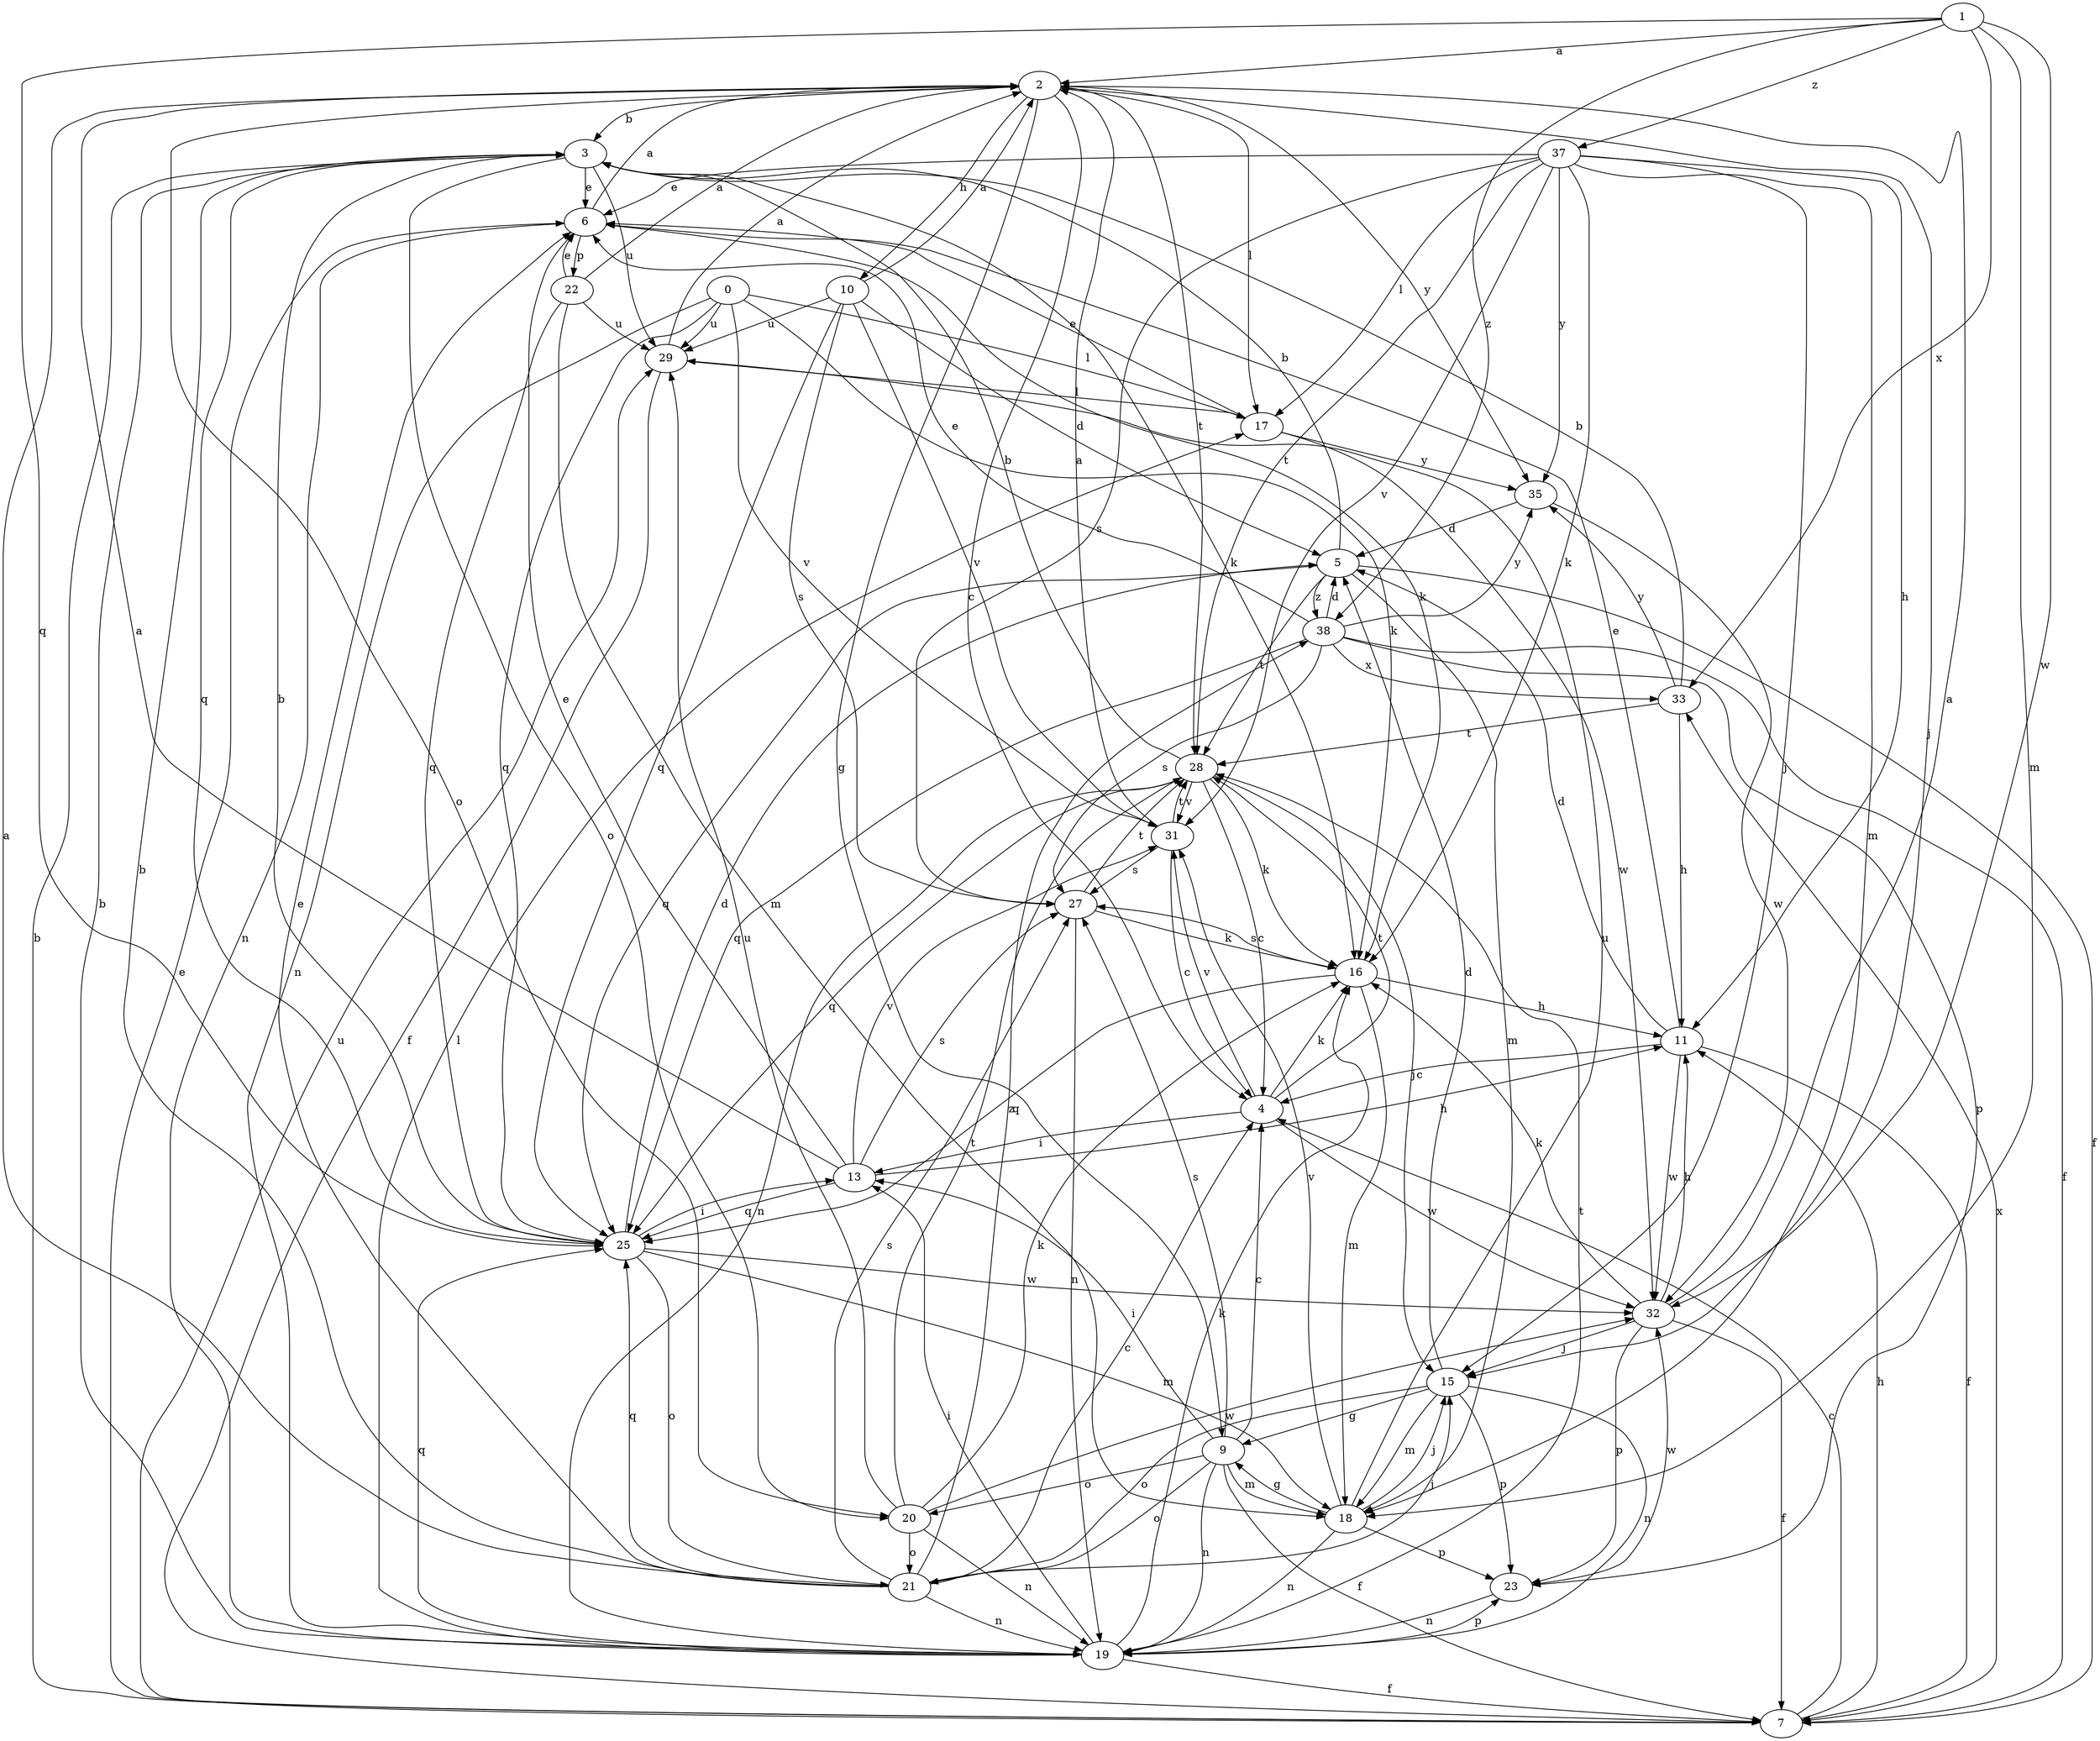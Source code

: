 strict digraph  {
1;
2;
3;
4;
5;
6;
7;
9;
10;
11;
13;
15;
16;
17;
18;
0;
19;
20;
21;
22;
23;
25;
27;
28;
29;
31;
32;
33;
35;
37;
38;
1 -> 2  [label=a];
1 -> 18  [label=m];
1 -> 25  [label=q];
1 -> 32  [label=w];
1 -> 33  [label=x];
1 -> 37  [label=z];
1 -> 38  [label=z];
2 -> 3  [label=b];
2 -> 4  [label=c];
2 -> 9  [label=g];
2 -> 10  [label=h];
2 -> 15  [label=j];
2 -> 17  [label=l];
2 -> 20  [label=o];
2 -> 28  [label=t];
2 -> 35  [label=y];
3 -> 6  [label=e];
3 -> 16  [label=k];
3 -> 20  [label=o];
3 -> 25  [label=q];
3 -> 29  [label=u];
4 -> 13  [label=i];
4 -> 16  [label=k];
4 -> 28  [label=t];
4 -> 31  [label=v];
4 -> 32  [label=w];
5 -> 3  [label=b];
5 -> 7  [label=f];
5 -> 18  [label=m];
5 -> 25  [label=q];
5 -> 28  [label=t];
5 -> 38  [label=z];
6 -> 2  [label=a];
6 -> 16  [label=k];
6 -> 19  [label=n];
6 -> 22  [label=p];
7 -> 3  [label=b];
7 -> 4  [label=c];
7 -> 6  [label=e];
7 -> 11  [label=h];
7 -> 29  [label=u];
7 -> 33  [label=x];
9 -> 4  [label=c];
9 -> 7  [label=f];
9 -> 13  [label=i];
9 -> 18  [label=m];
9 -> 19  [label=n];
9 -> 20  [label=o];
9 -> 21  [label=o];
9 -> 27  [label=s];
10 -> 2  [label=a];
10 -> 5  [label=d];
10 -> 25  [label=q];
10 -> 27  [label=s];
10 -> 29  [label=u];
10 -> 31  [label=v];
11 -> 4  [label=c];
11 -> 5  [label=d];
11 -> 6  [label=e];
11 -> 7  [label=f];
11 -> 32  [label=w];
13 -> 2  [label=a];
13 -> 6  [label=e];
13 -> 11  [label=h];
13 -> 25  [label=q];
13 -> 27  [label=s];
13 -> 31  [label=v];
15 -> 5  [label=d];
15 -> 9  [label=g];
15 -> 18  [label=m];
15 -> 19  [label=n];
15 -> 21  [label=o];
15 -> 23  [label=p];
16 -> 11  [label=h];
16 -> 18  [label=m];
16 -> 25  [label=q];
16 -> 27  [label=s];
17 -> 6  [label=e];
17 -> 32  [label=w];
17 -> 35  [label=y];
18 -> 9  [label=g];
18 -> 15  [label=j];
18 -> 19  [label=n];
18 -> 23  [label=p];
18 -> 29  [label=u];
18 -> 31  [label=v];
0 -> 16  [label=k];
0 -> 17  [label=l];
0 -> 19  [label=n];
0 -> 25  [label=q];
0 -> 29  [label=u];
0 -> 31  [label=v];
19 -> 3  [label=b];
19 -> 7  [label=f];
19 -> 13  [label=i];
19 -> 16  [label=k];
19 -> 17  [label=l];
19 -> 23  [label=p];
19 -> 25  [label=q];
19 -> 28  [label=t];
20 -> 16  [label=k];
20 -> 19  [label=n];
20 -> 21  [label=o];
20 -> 28  [label=t];
20 -> 29  [label=u];
20 -> 32  [label=w];
21 -> 2  [label=a];
21 -> 3  [label=b];
21 -> 4  [label=c];
21 -> 6  [label=e];
21 -> 15  [label=j];
21 -> 19  [label=n];
21 -> 25  [label=q];
21 -> 27  [label=s];
21 -> 38  [label=z];
22 -> 2  [label=a];
22 -> 6  [label=e];
22 -> 18  [label=m];
22 -> 25  [label=q];
22 -> 29  [label=u];
23 -> 19  [label=n];
23 -> 32  [label=w];
25 -> 3  [label=b];
25 -> 5  [label=d];
25 -> 13  [label=i];
25 -> 18  [label=m];
25 -> 21  [label=o];
25 -> 32  [label=w];
27 -> 16  [label=k];
27 -> 19  [label=n];
27 -> 28  [label=t];
28 -> 3  [label=b];
28 -> 4  [label=c];
28 -> 15  [label=j];
28 -> 16  [label=k];
28 -> 19  [label=n];
28 -> 25  [label=q];
28 -> 31  [label=v];
29 -> 2  [label=a];
29 -> 7  [label=f];
29 -> 17  [label=l];
31 -> 2  [label=a];
31 -> 4  [label=c];
31 -> 27  [label=s];
31 -> 28  [label=t];
32 -> 2  [label=a];
32 -> 7  [label=f];
32 -> 11  [label=h];
32 -> 15  [label=j];
32 -> 16  [label=k];
32 -> 23  [label=p];
33 -> 3  [label=b];
33 -> 11  [label=h];
33 -> 28  [label=t];
33 -> 35  [label=y];
35 -> 5  [label=d];
35 -> 32  [label=w];
37 -> 6  [label=e];
37 -> 11  [label=h];
37 -> 15  [label=j];
37 -> 16  [label=k];
37 -> 17  [label=l];
37 -> 18  [label=m];
37 -> 27  [label=s];
37 -> 28  [label=t];
37 -> 31  [label=v];
37 -> 35  [label=y];
38 -> 5  [label=d];
38 -> 6  [label=e];
38 -> 7  [label=f];
38 -> 23  [label=p];
38 -> 25  [label=q];
38 -> 27  [label=s];
38 -> 33  [label=x];
38 -> 35  [label=y];
}
